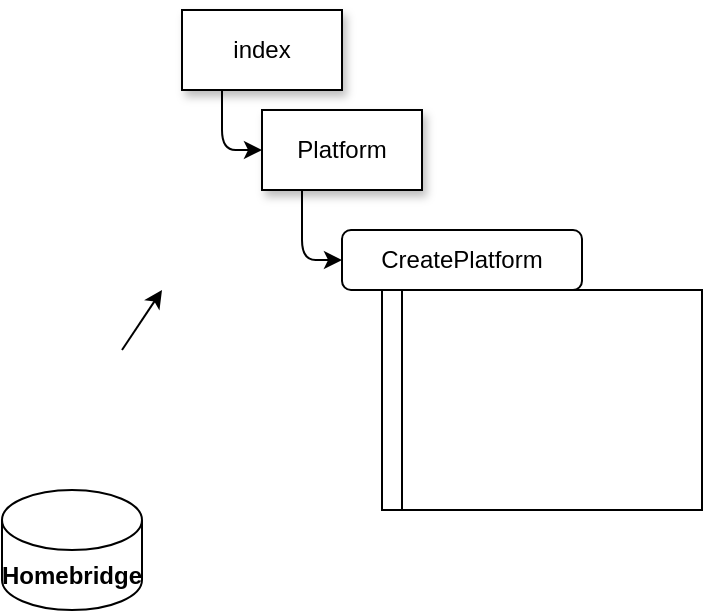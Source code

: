 <mxfile version="14.7.6" type="github"><diagram id="inGWO0_UGkvIYLQOJW2w" name="Page-1"><mxGraphModel dx="873" dy="719" grid="1" gridSize="10" guides="1" tooltips="1" connect="1" arrows="1" fold="1" page="1" pageScale="1" pageWidth="827" pageHeight="1169" math="0" shadow="0"><root><mxCell id="0"/><mxCell id="1" parent="0"/><mxCell id="gR47SMebgzY-ikwvuQQr-5" value="Homebridge" style="shape=cylinder3;whiteSpace=wrap;html=1;boundedLbl=1;backgroundOutline=1;size=15;fontStyle=1;rotation=0;" vertex="1" parent="1"><mxGeometry x="30" y="320" width="70" height="60" as="geometry"/></mxCell><mxCell id="gR47SMebgzY-ikwvuQQr-6" value="index" style="rounded=0;whiteSpace=wrap;html=1;shadow=1;" vertex="1" parent="1"><mxGeometry x="120" y="80" width="80" height="40" as="geometry"/></mxCell><mxCell id="gR47SMebgzY-ikwvuQQr-7" value="Platform" style="rounded=0;whiteSpace=wrap;html=1;shadow=1;" vertex="1" parent="1"><mxGeometry x="160" y="130" width="80" height="40" as="geometry"/></mxCell><mxCell id="gR47SMebgzY-ikwvuQQr-8" value="" style="endArrow=classic;html=1;exitX=0.25;exitY=1;exitDx=0;exitDy=0;entryX=0;entryY=0.5;entryDx=0;entryDy=0;edgeStyle=orthogonalEdgeStyle;" edge="1" parent="1" source="gR47SMebgzY-ikwvuQQr-6" target="gR47SMebgzY-ikwvuQQr-7"><mxGeometry width="50" height="50" relative="1" as="geometry"><mxPoint x="50" y="260" as="sourcePoint"/><mxPoint x="100" y="210" as="targetPoint"/></mxGeometry></mxCell><mxCell id="gR47SMebgzY-ikwvuQQr-10" value="" style="shape=internalStorage;whiteSpace=wrap;html=1;backgroundOutline=1;dx=10;dy=0;" vertex="1" parent="1"><mxGeometry x="220" y="220" width="160" height="110" as="geometry"/></mxCell><mxCell id="gR47SMebgzY-ikwvuQQr-14" value="CreatePlatform" style="rounded=1;whiteSpace=wrap;html=1;shadow=0;" vertex="1" parent="1"><mxGeometry x="200" y="190" width="120" height="30" as="geometry"/></mxCell><mxCell id="gR47SMebgzY-ikwvuQQr-15" value="" style="endArrow=classic;html=1;exitX=0.25;exitY=1;exitDx=0;exitDy=0;entryX=0;entryY=0.5;entryDx=0;entryDy=0;edgeStyle=orthogonalEdgeStyle;" edge="1" parent="1" source="gR47SMebgzY-ikwvuQQr-7" target="gR47SMebgzY-ikwvuQQr-14"><mxGeometry width="50" height="50" relative="1" as="geometry"><mxPoint x="130" y="270" as="sourcePoint"/><mxPoint x="180" y="220" as="targetPoint"/></mxGeometry></mxCell><mxCell id="gR47SMebgzY-ikwvuQQr-16" value="" style="endArrow=classic;html=1;" edge="1" parent="1"><mxGeometry width="50" height="50" relative="1" as="geometry"><mxPoint x="90" y="250" as="sourcePoint"/><mxPoint x="110" y="220" as="targetPoint"/></mxGeometry></mxCell></root></mxGraphModel></diagram></mxfile>
